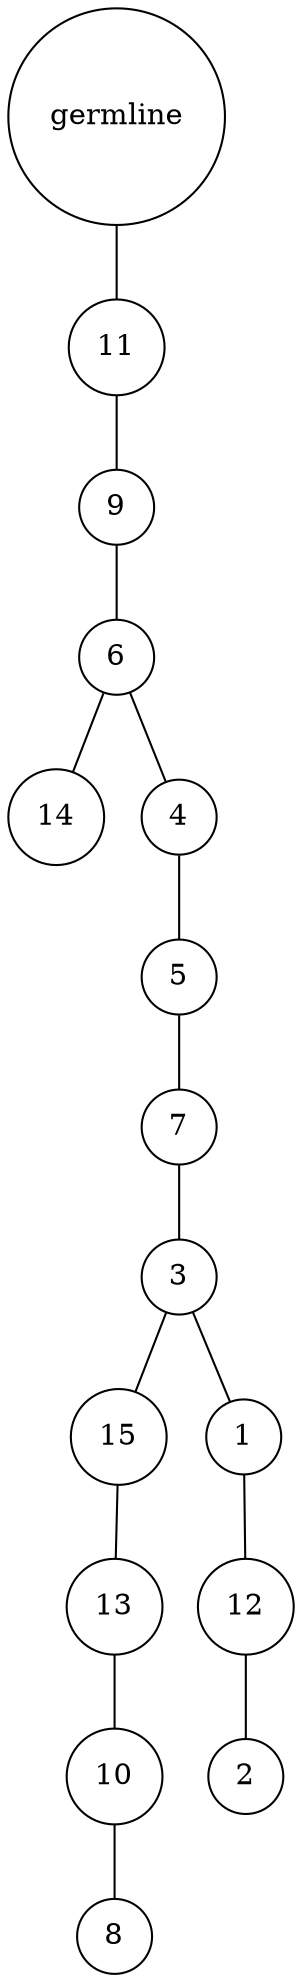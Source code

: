 graph {
	rankdir=UD;
	splines=line;
	node [shape=circle]
	"0x7f6fb8999ee0" [label="germline"];
	"0x7f6fb8999f10" [label="11"];
	"0x7f6fb8999ee0" -- "0x7f6fb8999f10" ;
	"0x7f6fb8999f40" [label="9"];
	"0x7f6fb8999f10" -- "0x7f6fb8999f40" ;
	"0x7f6fb8999f70" [label="6"];
	"0x7f6fb8999f40" -- "0x7f6fb8999f70" ;
	"0x7f6fb8999fa0" [label="14"];
	"0x7f6fb8999f70" -- "0x7f6fb8999fa0" ;
	"0x7f6fb8999fd0" [label="4"];
	"0x7f6fb8999f70" -- "0x7f6fb8999fd0" ;
	"0x7f6fe35a0040" [label="5"];
	"0x7f6fb8999fd0" -- "0x7f6fe35a0040" ;
	"0x7f6fe35a0070" [label="7"];
	"0x7f6fe35a0040" -- "0x7f6fe35a0070" ;
	"0x7f6fe35a00a0" [label="3"];
	"0x7f6fe35a0070" -- "0x7f6fe35a00a0" ;
	"0x7f6fe35a00d0" [label="15"];
	"0x7f6fe35a00a0" -- "0x7f6fe35a00d0" ;
	"0x7f6fe35a0100" [label="13"];
	"0x7f6fe35a00d0" -- "0x7f6fe35a0100" ;
	"0x7f6fe35a0130" [label="10"];
	"0x7f6fe35a0100" -- "0x7f6fe35a0130" ;
	"0x7f6fe35a0160" [label="8"];
	"0x7f6fe35a0130" -- "0x7f6fe35a0160" ;
	"0x7f6fe35a0190" [label="1"];
	"0x7f6fe35a00a0" -- "0x7f6fe35a0190" ;
	"0x7f6fe35a01c0" [label="12"];
	"0x7f6fe35a0190" -- "0x7f6fe35a01c0" ;
	"0x7f6fe35a01f0" [label="2"];
	"0x7f6fe35a01c0" -- "0x7f6fe35a01f0" ;
}
